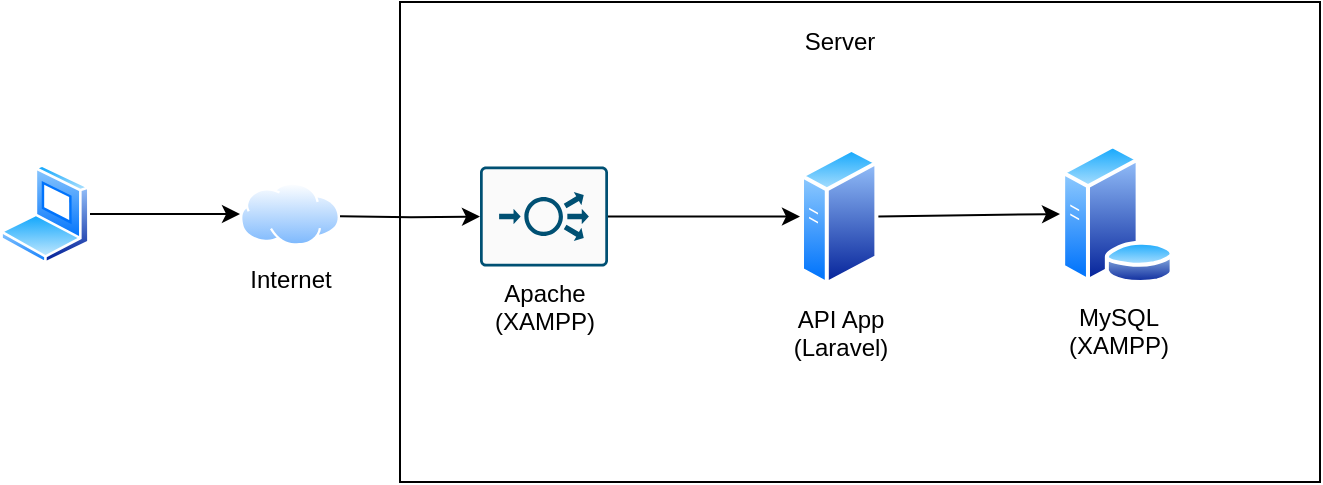 <mxfile version="15.5.4" type="device"><diagram id="AS_Feiuiitw0ja7ntuFm" name="Page-1"><mxGraphModel dx="1422" dy="762" grid="1" gridSize="10" guides="1" tooltips="1" connect="1" arrows="1" fold="1" page="1" pageScale="1" pageWidth="850" pageHeight="1100" math="0" shadow="0"><root><mxCell id="0"/><mxCell id="1" parent="0"/><mxCell id="lE9iACYdmQ3RCWUHKb6E-1" value="" style="rounded=0;whiteSpace=wrap;html=1;" vertex="1" parent="1"><mxGeometry x="200" y="110" width="460" height="240" as="geometry"/></mxCell><mxCell id="lE9iACYdmQ3RCWUHKb6E-2" value="" style="edgeStyle=orthogonalEdgeStyle;rounded=0;orthogonalLoop=1;jettySize=auto;html=1;" edge="1" parent="1" target="lE9iACYdmQ3RCWUHKb6E-6"><mxGeometry relative="1" as="geometry"><mxPoint x="170" y="217.1" as="sourcePoint"/></mxGeometry></mxCell><mxCell id="lE9iACYdmQ3RCWUHKb6E-5" value="" style="edgeStyle=orthogonalEdgeStyle;rounded=0;orthogonalLoop=1;jettySize=auto;html=1;" edge="1" parent="1" source="lE9iACYdmQ3RCWUHKb6E-6" target="lE9iACYdmQ3RCWUHKb6E-10"><mxGeometry relative="1" as="geometry"/></mxCell><mxCell id="lE9iACYdmQ3RCWUHKb6E-6" value="Apache&lt;br&gt;(XAMPP)" style="sketch=0;points=[[0.015,0.015,0],[0.985,0.015,0],[0.985,0.985,0],[0.015,0.985,0],[0.25,0,0],[0.5,0,0],[0.75,0,0],[1,0.25,0],[1,0.5,0],[1,0.75,0],[0.75,1,0],[0.5,1,0],[0.25,1,0],[0,0.75,0],[0,0.5,0],[0,0.25,0]];verticalLabelPosition=bottom;html=1;verticalAlign=top;aspect=fixed;align=center;pointerEvents=1;shape=mxgraph.cisco19.rect;prIcon=load_balancer;fillColor=#FAFAFA;strokeColor=#005073;" vertex="1" parent="1"><mxGeometry x="240" y="192.25" width="64" height="50" as="geometry"/></mxCell><mxCell id="lE9iACYdmQ3RCWUHKb6E-7" value="Internet" style="aspect=fixed;perimeter=ellipsePerimeter;html=1;align=center;shadow=0;dashed=0;spacingTop=3;image;image=img/lib/active_directory/internet_cloud.svg;" vertex="1" parent="1"><mxGeometry x="120" y="200.25" width="50" height="31.5" as="geometry"/></mxCell><mxCell id="lE9iACYdmQ3RCWUHKb6E-8" value="" style="edgeStyle=orthogonalEdgeStyle;rounded=0;orthogonalLoop=1;jettySize=auto;html=1;" edge="1" parent="1" source="lE9iACYdmQ3RCWUHKb6E-9" target="lE9iACYdmQ3RCWUHKb6E-7"><mxGeometry relative="1" as="geometry"/></mxCell><mxCell id="lE9iACYdmQ3RCWUHKb6E-9" value="" style="aspect=fixed;perimeter=ellipsePerimeter;html=1;align=center;shadow=0;dashed=0;spacingTop=3;image;image=img/lib/active_directory/laptop_client.svg;" vertex="1" parent="1"><mxGeometry y="191" width="45" height="50" as="geometry"/></mxCell><mxCell id="lE9iACYdmQ3RCWUHKb6E-10" value="API App&lt;br&gt;(Laravel)" style="aspect=fixed;perimeter=ellipsePerimeter;html=1;align=center;shadow=0;dashed=0;spacingTop=3;image;image=img/lib/active_directory/generic_server.svg;" vertex="1" parent="1"><mxGeometry x="400" y="182.25" width="39.2" height="70" as="geometry"/></mxCell><mxCell id="lE9iACYdmQ3RCWUHKb6E-12" value="MySQL&lt;br&gt;(XAMPP)" style="aspect=fixed;perimeter=ellipsePerimeter;html=1;align=center;shadow=0;dashed=0;spacingTop=3;image;image=img/lib/active_directory/database_server.svg;" vertex="1" parent="1"><mxGeometry x="530" y="181" width="57.4" height="70" as="geometry"/></mxCell><mxCell id="lE9iACYdmQ3RCWUHKb6E-13" value="Server" style="text;html=1;strokeColor=none;fillColor=none;align=center;verticalAlign=middle;whiteSpace=wrap;rounded=0;" vertex="1" parent="1"><mxGeometry x="374.6" y="120" width="90" height="20" as="geometry"/></mxCell><mxCell id="lE9iACYdmQ3RCWUHKb6E-19" value="" style="endArrow=classic;html=1;fontSize=18;exitX=1;exitY=0.5;exitDx=0;exitDy=0;entryX=0;entryY=0.5;entryDx=0;entryDy=0;" edge="1" parent="1" source="lE9iACYdmQ3RCWUHKb6E-10" target="lE9iACYdmQ3RCWUHKb6E-12"><mxGeometry width="50" height="50" relative="1" as="geometry"><mxPoint x="70" y="430" as="sourcePoint"/><mxPoint x="120" y="380" as="targetPoint"/></mxGeometry></mxCell></root></mxGraphModel></diagram></mxfile>